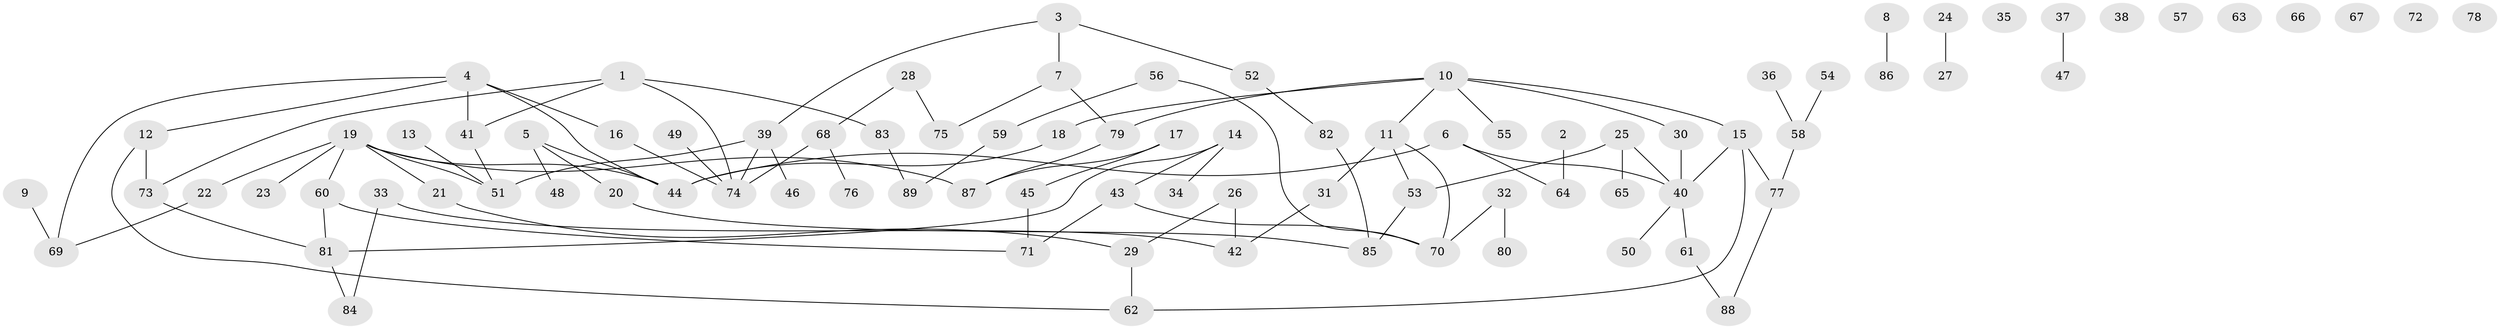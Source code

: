 // coarse degree distribution, {1: 0.23076923076923078, 0: 0.4230769230769231, 8: 0.038461538461538464, 2: 0.15384615384615385, 3: 0.038461538461538464, 5: 0.038461538461538464, 4: 0.038461538461538464, 6: 0.038461538461538464}
// Generated by graph-tools (version 1.1) at 2025/42/03/04/25 21:42:37]
// undirected, 89 vertices, 100 edges
graph export_dot {
graph [start="1"]
  node [color=gray90,style=filled];
  1;
  2;
  3;
  4;
  5;
  6;
  7;
  8;
  9;
  10;
  11;
  12;
  13;
  14;
  15;
  16;
  17;
  18;
  19;
  20;
  21;
  22;
  23;
  24;
  25;
  26;
  27;
  28;
  29;
  30;
  31;
  32;
  33;
  34;
  35;
  36;
  37;
  38;
  39;
  40;
  41;
  42;
  43;
  44;
  45;
  46;
  47;
  48;
  49;
  50;
  51;
  52;
  53;
  54;
  55;
  56;
  57;
  58;
  59;
  60;
  61;
  62;
  63;
  64;
  65;
  66;
  67;
  68;
  69;
  70;
  71;
  72;
  73;
  74;
  75;
  76;
  77;
  78;
  79;
  80;
  81;
  82;
  83;
  84;
  85;
  86;
  87;
  88;
  89;
  1 -- 41;
  1 -- 73;
  1 -- 74;
  1 -- 83;
  2 -- 64;
  3 -- 7;
  3 -- 39;
  3 -- 52;
  4 -- 12;
  4 -- 16;
  4 -- 41;
  4 -- 44;
  4 -- 69;
  5 -- 20;
  5 -- 44;
  5 -- 48;
  6 -- 40;
  6 -- 44;
  6 -- 64;
  7 -- 75;
  7 -- 79;
  8 -- 86;
  9 -- 69;
  10 -- 11;
  10 -- 15;
  10 -- 18;
  10 -- 30;
  10 -- 55;
  10 -- 79;
  11 -- 31;
  11 -- 53;
  11 -- 70;
  12 -- 62;
  12 -- 73;
  13 -- 51;
  14 -- 34;
  14 -- 43;
  14 -- 81;
  15 -- 40;
  15 -- 62;
  15 -- 77;
  16 -- 74;
  17 -- 45;
  17 -- 87;
  18 -- 44;
  19 -- 21;
  19 -- 22;
  19 -- 23;
  19 -- 44;
  19 -- 51;
  19 -- 60;
  19 -- 87;
  20 -- 85;
  21 -- 29;
  22 -- 69;
  24 -- 27;
  25 -- 40;
  25 -- 53;
  25 -- 65;
  26 -- 29;
  26 -- 42;
  28 -- 68;
  28 -- 75;
  29 -- 62;
  30 -- 40;
  31 -- 42;
  32 -- 70;
  32 -- 80;
  33 -- 42;
  33 -- 84;
  36 -- 58;
  37 -- 47;
  39 -- 46;
  39 -- 51;
  39 -- 74;
  40 -- 50;
  40 -- 61;
  41 -- 51;
  43 -- 70;
  43 -- 71;
  45 -- 71;
  49 -- 74;
  52 -- 82;
  53 -- 85;
  54 -- 58;
  56 -- 59;
  56 -- 70;
  58 -- 77;
  59 -- 89;
  60 -- 71;
  60 -- 81;
  61 -- 88;
  68 -- 74;
  68 -- 76;
  73 -- 81;
  77 -- 88;
  79 -- 87;
  81 -- 84;
  82 -- 85;
  83 -- 89;
}
